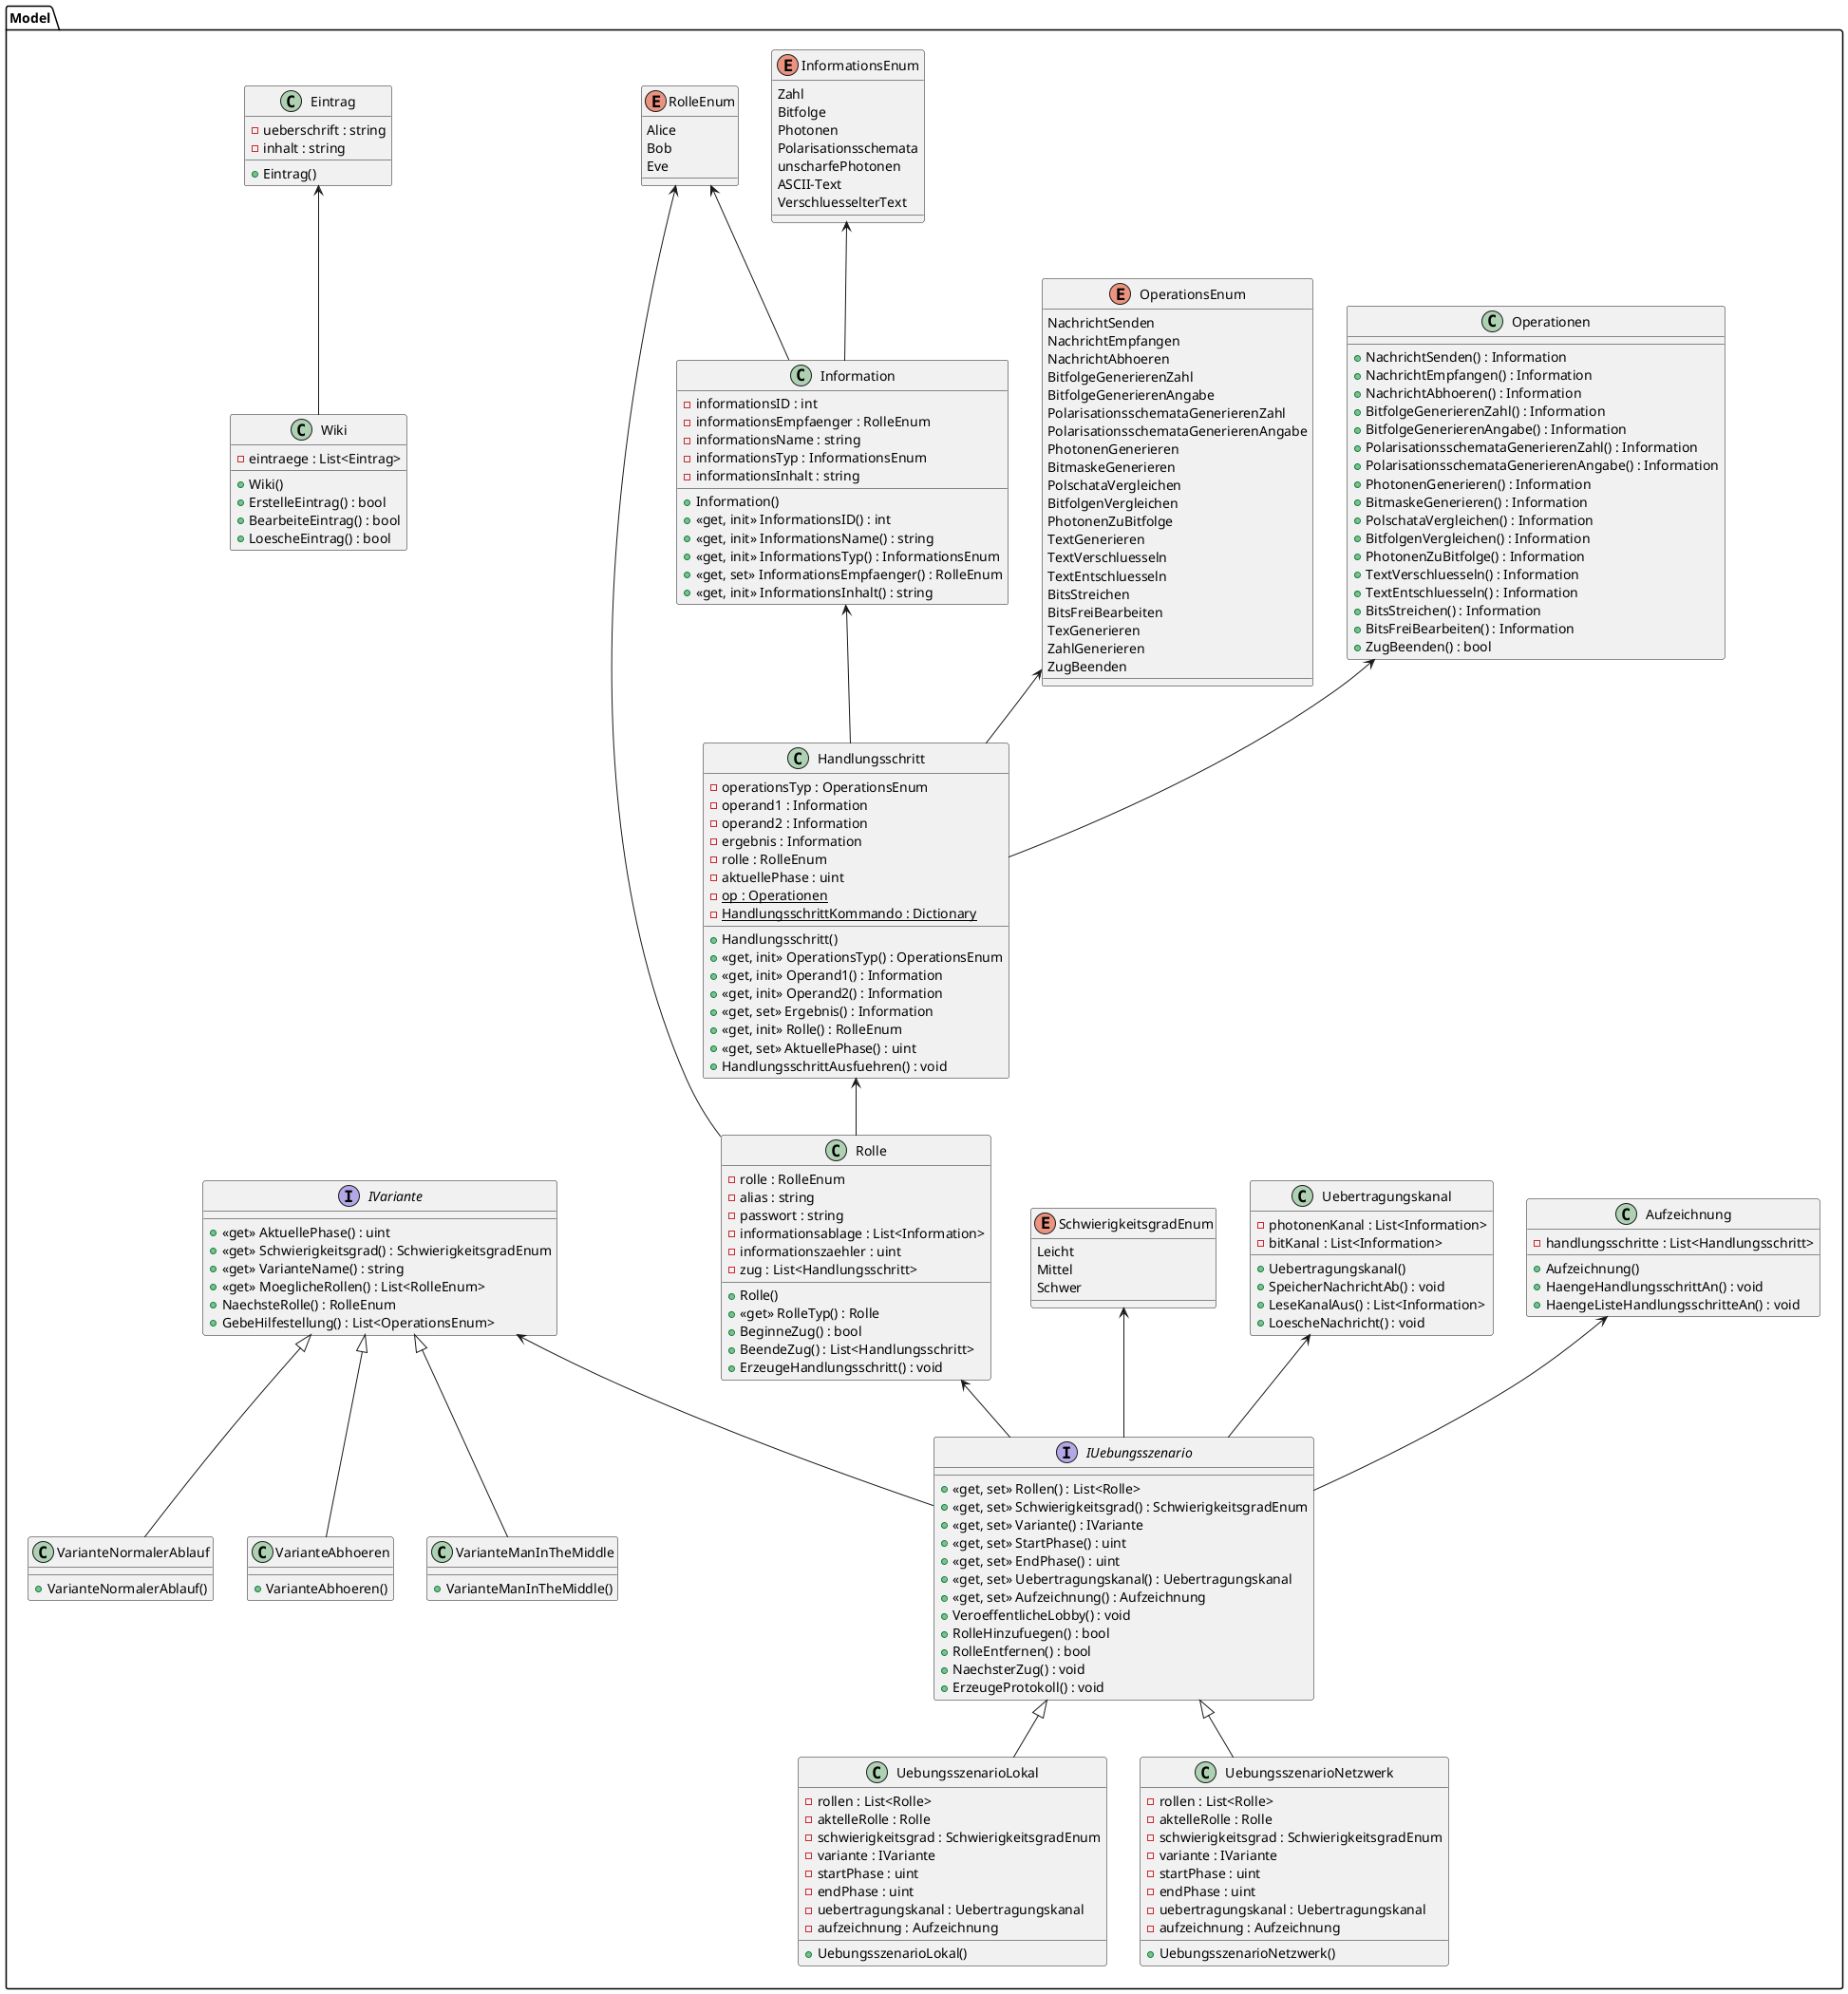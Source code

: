 @startuml name

skinparam pageMargin 10
skinparam pageExternalColor gray
skinparam pageBorderColor black

/'************************************************************'/
/'PACKAGE Model												  '/
/'************************************************************'/
package Model
{
	together {
		interface IUebungsszenario
		{
			+ <<get, set>> Rollen() : List<Rolle>
			+ <<get, set>> Schwierigkeitsgrad() : SchwierigkeitsgradEnum
			+ <<get, set>> Variante() : IVariante
			+ <<get, set>> StartPhase() : uint
			+ <<get, set>> EndPhase() : uint
			+ <<get, set>> Uebertragungskanal() : Uebertragungskanal
			+ <<get, set>> Aufzeichnung() : Aufzeichnung
			+ VeroeffentlicheLobby() : void
			+ RolleHinzufuegen() : bool
			+ RolleEntfernen() : bool
			+ NaechsterZug() : void
			+ ErzeugeProtokoll() : void
		}

		class UebungsszenarioLokal
		{
			- rollen : List<Rolle>
			- aktelleRolle : Rolle
			- schwierigkeitsgrad : SchwierigkeitsgradEnum
			- variante : IVariante
			- startPhase : uint
			- endPhase : uint
			- uebertragungskanal : Uebertragungskanal
			- aufzeichnung : Aufzeichnung
			+ UebungsszenarioLokal()
		}

		class UebungsszenarioNetzwerk
		{
			- rollen : List<Rolle>
			- aktelleRolle : Rolle
			- schwierigkeitsgrad : SchwierigkeitsgradEnum
			- variante : IVariante
			- startPhase : uint
			- endPhase : uint
			- uebertragungskanal : Uebertragungskanal
			- aufzeichnung : Aufzeichnung
			+ UebungsszenarioNetzwerk()
		}
	}

	together {
		class Aufzeichnung
		{
			- handlungsschritte : List<Handlungsschritt>
			+ Aufzeichnung()
			+ HaengeHandlungsschrittAn() : void
			+ HaengeListeHandlungsschritteAn() : void
		}

		class Uebertragungskanal
		{
			- photonenKanal : List<Information>
			- bitKanal : List<Information>
			+ Uebertragungskanal()
			+ SpeicherNachrichtAb() : void
			+ LeseKanalAus() : List<Information>
			+ LoescheNachricht() : void
		}

		enum SchwierigkeitsgradEnum
		{
			Leicht
			Mittel
			Schwer
		}
	}
	
	together {
		class Operationen
		{
			+ NachrichtSenden() : Information
			+ NachrichtEmpfangen() : Information 
			+ NachrichtAbhoeren() : Information 
			+ BitfolgeGenerierenZahl() : Information 
			+ BitfolgeGenerierenAngabe() : Information 
			+ PolarisationsschemataGenerierenZahl() : Information 
			+ PolarisationsschemataGenerierenAngabe() : Information 
			+ PhotonenGenerieren() : Information 
			+ BitmaskeGenerieren() : Information 
			+ PolschataVergleichen() : Information 
			+ BitfolgenVergleichen() : Information 
			+ PhotonenZuBitfolge() : Information 
			+ TextVerschluesseln() : Information 
			+ TextEntschluesseln() : Information 
			+ BitsStreichen() : Information 
			+ BitsFreiBearbeiten() : Information 
			+ ZugBeenden() : bool 
		}

		enum OperationsEnum
		{
			NachrichtSenden
			NachrichtEmpfangen
			NachrichtAbhoeren
			BitfolgeGenerierenZahl
			BitfolgeGenerierenAngabe
			PolarisationsschemataGenerierenZahl
			PolarisationsschemataGenerierenAngabe
			PhotonenGenerieren
			BitmaskeGenerieren
			PolschataVergleichen
			BitfolgenVergleichen
			PhotonenZuBitfolge
			TextGenerieren
			TextVerschluesseln
			TextEntschluesseln
			BitsStreichen
			BitsFreiBearbeiten
			TexGenerieren
			ZahlGenerieren
			ZugBeenden
		}
	}

	together {
		class Information
		{
			- informationsID : int
			- informationsEmpfaenger : RolleEnum
			- informationsName : string
			- informationsTyp : InformationsEnum
			- informationsInhalt : string
			+ Information()
			+ <<get, init>> InformationsID() : int
			+ <<get, init>> InformationsName() : string
			+ <<get, init>> InformationsTyp() : InformationsEnum
			+ <<get, set>> InformationsEmpfaenger() : RolleEnum
			+ <<get, init>> InformationsInhalt() : string
		}

		class Handlungsschritt
		{
			- operationsTyp : OperationsEnum
			- operand1 : Information
			- operand2 : Information
			- ergebnis : Information
			- rolle : RolleEnum
			- aktuellePhase : uint
			- {static} op : Operationen
			- {static} HandlungsschrittKommando : Dictionary
			+ Handlungsschritt()
			+ <<get, init>> OperationsTyp() : OperationsEnum
			+ <<get, init>> Operand1() : Information
			+ <<get, init>> Operand2() : Information
			+ <<get, set>> Ergebnis() : Information
			+ <<get, init>> Rolle() : RolleEnum
			+ <<get, set>> AktuellePhase() : uint
			+ HandlungsschrittAusfuehren() : void
		}

		class Rolle
		{
			- rolle : RolleEnum
			- alias : string
			- passwort : string
			- informationsablage : List<Information>
			- informationszaehler : uint
			- zug : List<Handlungsschritt>
			+ Rolle()
			+ <<get>> RolleTyp() : Rolle
			+ BeginneZug() : bool
			+ BeendeZug() : List<Handlungsschritt>
			+ ErzeugeHandlungsschritt() : void
		}

		enum InformationsEnum
		{
			Zahl
			Bitfolge
			Photonen
			Polarisationsschemata
			unscharfePhotonen
			ASCII-Text
			VerschluesselterText
		}

		enum RolleEnum
		{
			Alice
			Bob
			Eve
		}
	}

	together {
		interface IVariante
		{
			+ <<get>> AktuellePhase() : uint
			+ <<get>> Schwierigkeitsgrad() : SchwierigkeitsgradEnum
			+ <<get>> VarianteName() : string
			+ <<get>> MoeglicheRollen() : List<RolleEnum>
			+ NaechsteRolle() : RolleEnum
			+ GebeHilfestellung() : List<OperationsEnum>
		}

		class VarianteNormalerAblauf
		{
			+ VarianteNormalerAblauf()
		}

		class VarianteAbhoeren
		{
			+ VarianteAbhoeren()
		}

		class VarianteManInTheMiddle
		{
			+ VarianteManInTheMiddle()
		}
	}

	together {
		class Wiki
		{
			- eintraege : List<Eintrag>
			+ Wiki()
			+ ErstelleEintrag() : bool
			+ BearbeiteEintrag() : bool
			+ LoescheEintrag() : bool
		}

		class Eintrag
		{
			- ueberschrift : string
			- inhalt : string
			+ Eintrag()
		}
	}
}

 IVariante <|-- VarianteNormalerAblauf
 IVariante <|-- VarianteManInTheMiddle
 IVariante <|-- VarianteAbhoeren
 IVariante <-- IUebungsszenario
 
 IUebungsszenario <|-- UebungsszenarioLokal
 IUebungsszenario <|-- UebungsszenarioNetzwerk
 
 Rolle <-- IUebungsszenario

 InformationsEnum <-- Information
 
 Information <-- Handlungsschritt
 
 OperationsEnum <-- Handlungsschritt
 
 Handlungsschritt <-- Rolle
 
 Uebertragungskanal <-- IUebungsszenario
 
 SchwierigkeitsgradEnum <-- IUebungsszenario
 
 Aufzeichnung <-- IUebungsszenario
 
 RolleEnum <-- Rolle
 RolleEnum <-- Information
 
 Operationen <-- Handlungsschritt

Eintrag <-- Wiki

@enduml